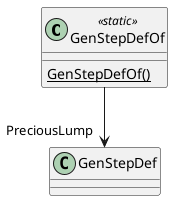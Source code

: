 @startuml
class GenStepDefOf <<static>> {
    {static} GenStepDefOf()
}
GenStepDefOf --> "PreciousLump" GenStepDef
@enduml
